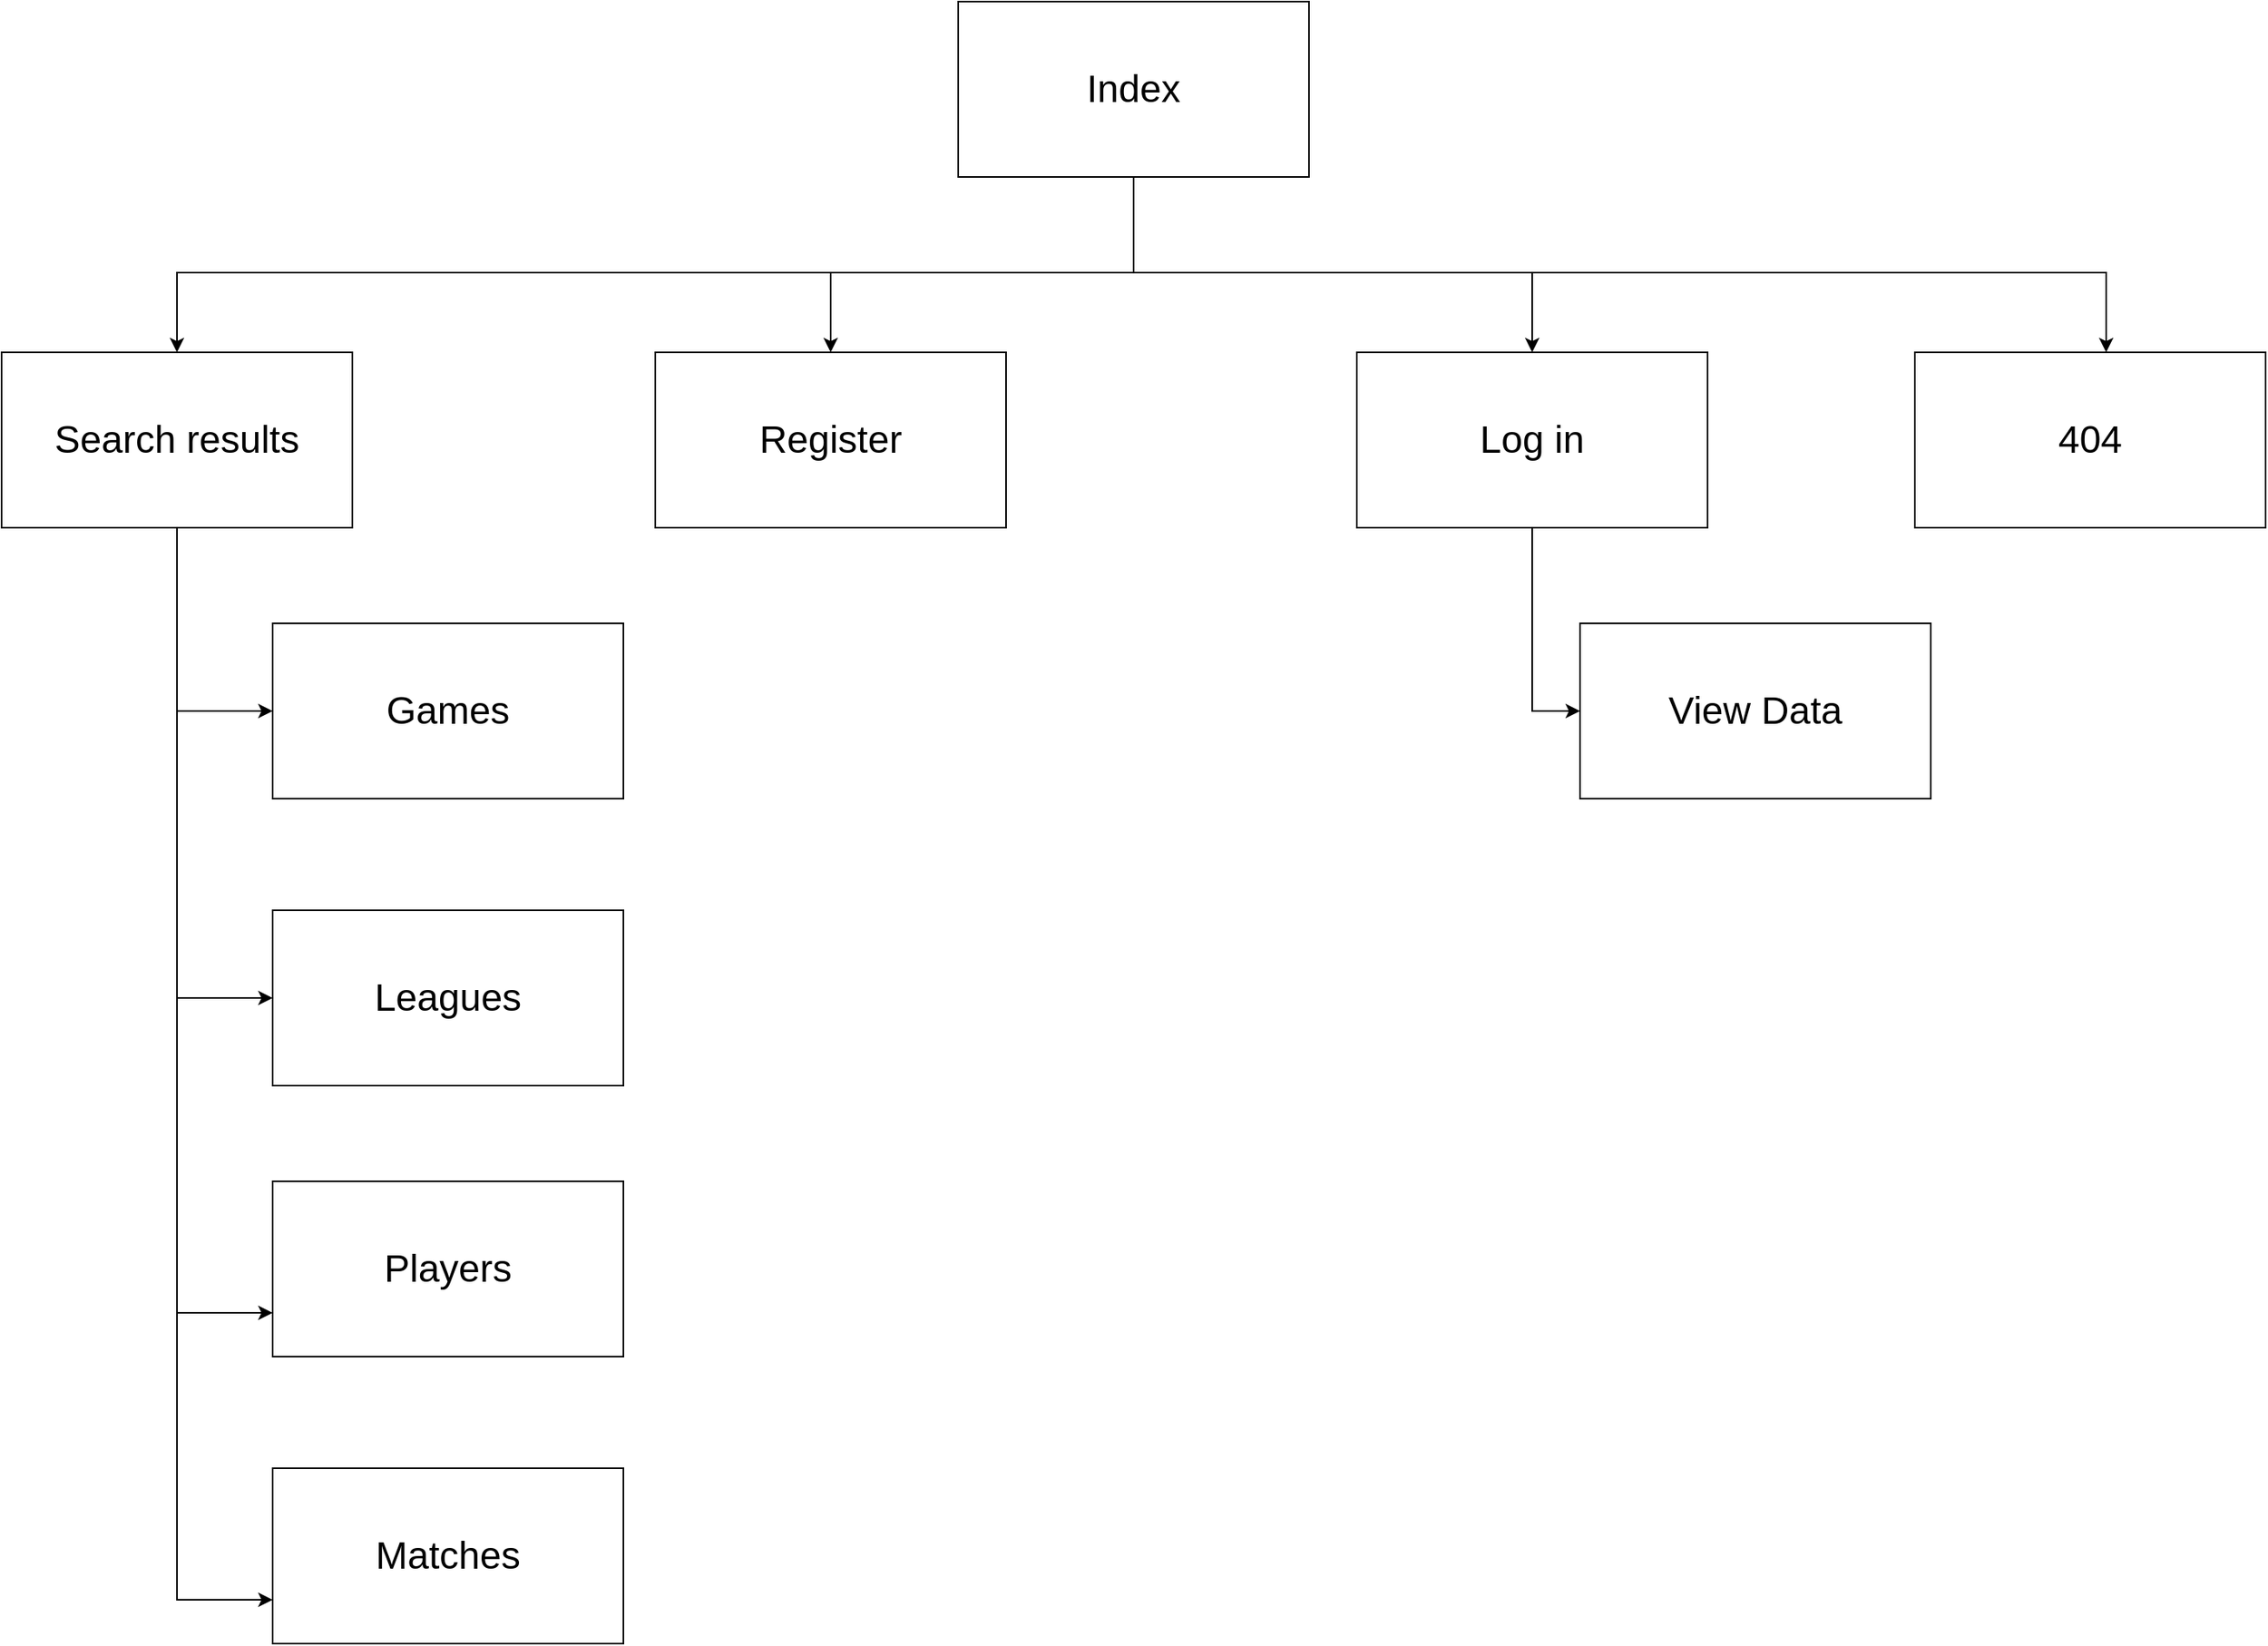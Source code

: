 <mxfile version="16.5.3" type="device"><diagram id="zCKwGAjS6D1VmIYHCdrM" name="Page-1"><mxGraphModel dx="2076" dy="1234" grid="1" gridSize="10" guides="1" tooltips="1" connect="1" arrows="1" fold="1" page="1" pageScale="1" pageWidth="1500" pageHeight="1500" math="0" shadow="0"><root><mxCell id="0"/><mxCell id="1" parent="0"/><mxCell id="J8HSoU9UIW30m9dJnKgF-4" style="edgeStyle=orthogonalEdgeStyle;rounded=0;orthogonalLoop=1;jettySize=auto;html=1;fontSize=24;" edge="1" parent="1" source="J8HSoU9UIW30m9dJnKgF-1" target="J8HSoU9UIW30m9dJnKgF-3"><mxGeometry relative="1" as="geometry"><Array as="points"><mxPoint x="750" y="250"/><mxPoint x="150" y="250"/></Array></mxGeometry></mxCell><mxCell id="J8HSoU9UIW30m9dJnKgF-15" style="edgeStyle=orthogonalEdgeStyle;rounded=0;orthogonalLoop=1;jettySize=auto;html=1;fontSize=24;" edge="1" parent="1" source="J8HSoU9UIW30m9dJnKgF-1" target="J8HSoU9UIW30m9dJnKgF-14"><mxGeometry relative="1" as="geometry"><Array as="points"><mxPoint x="750" y="250"/><mxPoint x="1360" y="250"/></Array></mxGeometry></mxCell><mxCell id="J8HSoU9UIW30m9dJnKgF-24" style="edgeStyle=orthogonalEdgeStyle;rounded=0;orthogonalLoop=1;jettySize=auto;html=1;entryX=0.5;entryY=0;entryDx=0;entryDy=0;fontSize=24;" edge="1" parent="1" source="J8HSoU9UIW30m9dJnKgF-1" target="J8HSoU9UIW30m9dJnKgF-16"><mxGeometry relative="1" as="geometry"><Array as="points"><mxPoint x="750" y="250"/><mxPoint x="560" y="250"/></Array></mxGeometry></mxCell><mxCell id="J8HSoU9UIW30m9dJnKgF-25" style="edgeStyle=orthogonalEdgeStyle;rounded=0;orthogonalLoop=1;jettySize=auto;html=1;entryX=0.5;entryY=0;entryDx=0;entryDy=0;fontSize=24;" edge="1" parent="1" source="J8HSoU9UIW30m9dJnKgF-1" target="J8HSoU9UIW30m9dJnKgF-18"><mxGeometry relative="1" as="geometry"><Array as="points"><mxPoint x="750" y="250"/><mxPoint x="1000" y="250"/></Array></mxGeometry></mxCell><mxCell id="J8HSoU9UIW30m9dJnKgF-1" value="&lt;font style=&quot;font-size: 24px&quot;&gt;Index&lt;/font&gt;" style="rounded=0;whiteSpace=wrap;html=1;" vertex="1" parent="1"><mxGeometry x="640" y="80" width="220" height="110" as="geometry"/></mxCell><mxCell id="J8HSoU9UIW30m9dJnKgF-9" style="edgeStyle=orthogonalEdgeStyle;rounded=0;orthogonalLoop=1;jettySize=auto;html=1;entryX=0;entryY=0.75;entryDx=0;entryDy=0;fontSize=24;" edge="1" parent="1" source="J8HSoU9UIW30m9dJnKgF-3" target="J8HSoU9UIW30m9dJnKgF-8"><mxGeometry relative="1" as="geometry"/></mxCell><mxCell id="J8HSoU9UIW30m9dJnKgF-10" style="edgeStyle=orthogonalEdgeStyle;rounded=0;orthogonalLoop=1;jettySize=auto;html=1;entryX=0;entryY=0.75;entryDx=0;entryDy=0;fontSize=24;" edge="1" parent="1" source="J8HSoU9UIW30m9dJnKgF-3" target="J8HSoU9UIW30m9dJnKgF-7"><mxGeometry relative="1" as="geometry"/></mxCell><mxCell id="J8HSoU9UIW30m9dJnKgF-11" style="edgeStyle=orthogonalEdgeStyle;rounded=0;orthogonalLoop=1;jettySize=auto;html=1;entryX=0;entryY=0.5;entryDx=0;entryDy=0;fontSize=24;" edge="1" parent="1" source="J8HSoU9UIW30m9dJnKgF-3" target="J8HSoU9UIW30m9dJnKgF-6"><mxGeometry relative="1" as="geometry"/></mxCell><mxCell id="J8HSoU9UIW30m9dJnKgF-12" style="edgeStyle=orthogonalEdgeStyle;rounded=0;orthogonalLoop=1;jettySize=auto;html=1;entryX=0;entryY=0.5;entryDx=0;entryDy=0;fontSize=24;" edge="1" parent="1" source="J8HSoU9UIW30m9dJnKgF-3" target="J8HSoU9UIW30m9dJnKgF-5"><mxGeometry relative="1" as="geometry"/></mxCell><mxCell id="J8HSoU9UIW30m9dJnKgF-3" value="&lt;span style=&quot;font-size: 24px&quot;&gt;Search results&lt;/span&gt;" style="rounded=0;whiteSpace=wrap;html=1;" vertex="1" parent="1"><mxGeometry x="40" y="300" width="220" height="110" as="geometry"/></mxCell><mxCell id="J8HSoU9UIW30m9dJnKgF-5" value="&lt;span style=&quot;font-size: 24px&quot;&gt;Games&lt;/span&gt;" style="rounded=0;whiteSpace=wrap;html=1;" vertex="1" parent="1"><mxGeometry x="210" y="470" width="220" height="110" as="geometry"/></mxCell><mxCell id="J8HSoU9UIW30m9dJnKgF-6" value="&lt;span style=&quot;font-size: 24px&quot;&gt;Leagues&lt;/span&gt;" style="rounded=0;whiteSpace=wrap;html=1;" vertex="1" parent="1"><mxGeometry x="210" y="650" width="220" height="110" as="geometry"/></mxCell><mxCell id="J8HSoU9UIW30m9dJnKgF-7" value="&lt;span style=&quot;font-size: 24px&quot;&gt;Players&lt;/span&gt;" style="rounded=0;whiteSpace=wrap;html=1;" vertex="1" parent="1"><mxGeometry x="210" y="820" width="220" height="110" as="geometry"/></mxCell><mxCell id="J8HSoU9UIW30m9dJnKgF-8" value="&lt;span style=&quot;font-size: 24px&quot;&gt;Matches&lt;/span&gt;" style="rounded=0;whiteSpace=wrap;html=1;" vertex="1" parent="1"><mxGeometry x="210" y="1000" width="220" height="110" as="geometry"/></mxCell><mxCell id="J8HSoU9UIW30m9dJnKgF-14" value="&lt;font style=&quot;font-size: 24px&quot;&gt;404&lt;/font&gt;" style="rounded=0;whiteSpace=wrap;html=1;" vertex="1" parent="1"><mxGeometry x="1240" y="300" width="220" height="110" as="geometry"/></mxCell><mxCell id="J8HSoU9UIW30m9dJnKgF-16" value="&lt;span style=&quot;font-size: 24px&quot;&gt;Register&lt;/span&gt;" style="rounded=0;whiteSpace=wrap;html=1;" vertex="1" parent="1"><mxGeometry x="450" y="300" width="220" height="110" as="geometry"/></mxCell><mxCell id="J8HSoU9UIW30m9dJnKgF-18" value="&lt;span style=&quot;font-size: 24px&quot;&gt;Log in&lt;/span&gt;" style="rounded=0;whiteSpace=wrap;html=1;" vertex="1" parent="1"><mxGeometry x="890" y="300" width="220" height="110" as="geometry"/></mxCell><mxCell id="J8HSoU9UIW30m9dJnKgF-22" value="View Data" style="rounded=0;whiteSpace=wrap;html=1;fontSize=24;" vertex="1" parent="1"><mxGeometry x="1030" y="470" width="220" height="110" as="geometry"/></mxCell><mxCell id="J8HSoU9UIW30m9dJnKgF-23" value="" style="edgeStyle=orthogonalEdgeStyle;rounded=0;orthogonalLoop=1;jettySize=auto;html=1;fontSize=24;" edge="1" parent="1" source="J8HSoU9UIW30m9dJnKgF-18" target="J8HSoU9UIW30m9dJnKgF-22"><mxGeometry relative="1" as="geometry"><Array as="points"><mxPoint x="1000" y="525"/></Array></mxGeometry></mxCell></root></mxGraphModel></diagram></mxfile>